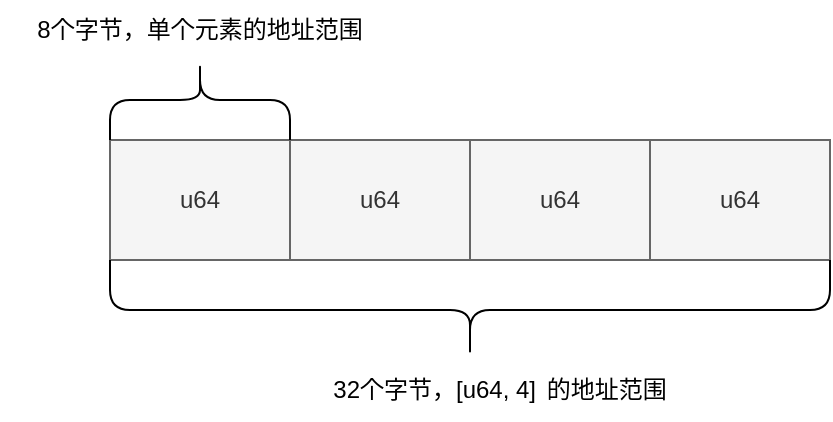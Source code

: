<mxfile version="24.2.0" type="device">
  <diagram name="第 1 页" id="BcIzWxUEE7DKoIyRU4ss">
    <mxGraphModel dx="954" dy="515" grid="1" gridSize="10" guides="1" tooltips="1" connect="1" arrows="1" fold="1" page="1" pageScale="1" pageWidth="3300" pageHeight="4681" math="0" shadow="0">
      <root>
        <mxCell id="0" />
        <mxCell id="1" parent="0" />
        <mxCell id="l487gDq7xmGsUWFIV58R-4" value="u64" style="rounded=0;whiteSpace=wrap;html=1;fillColor=#f5f5f5;fontColor=#333333;strokeColor=#666666;" vertex="1" parent="1">
          <mxGeometry x="240" y="200" width="90" height="60" as="geometry" />
        </mxCell>
        <mxCell id="l487gDq7xmGsUWFIV58R-5" value="u64" style="rounded=0;whiteSpace=wrap;html=1;fillColor=#f5f5f5;fontColor=#333333;strokeColor=#666666;" vertex="1" parent="1">
          <mxGeometry x="330" y="200" width="90" height="60" as="geometry" />
        </mxCell>
        <mxCell id="l487gDq7xmGsUWFIV58R-6" value="u64" style="rounded=0;whiteSpace=wrap;html=1;fillColor=#f5f5f5;fontColor=#333333;strokeColor=#666666;" vertex="1" parent="1">
          <mxGeometry x="420" y="200" width="90" height="60" as="geometry" />
        </mxCell>
        <mxCell id="l487gDq7xmGsUWFIV58R-7" value="u64" style="rounded=0;whiteSpace=wrap;html=1;fillColor=#f5f5f5;fontColor=#333333;strokeColor=#666666;" vertex="1" parent="1">
          <mxGeometry x="510" y="200" width="90" height="60" as="geometry" />
        </mxCell>
        <mxCell id="l487gDq7xmGsUWFIV58R-9" value="" style="shape=curlyBracket;whiteSpace=wrap;html=1;rounded=1;labelPosition=left;verticalLabelPosition=middle;align=right;verticalAlign=middle;direction=south;" vertex="1" parent="1">
          <mxGeometry x="240" y="160" width="90" height="40" as="geometry" />
        </mxCell>
        <mxCell id="l487gDq7xmGsUWFIV58R-10" value="8个字节，单个元素的地址范围" style="text;html=1;align=center;verticalAlign=middle;whiteSpace=wrap;rounded=0;" vertex="1" parent="1">
          <mxGeometry x="185" y="130" width="200" height="30" as="geometry" />
        </mxCell>
        <mxCell id="l487gDq7xmGsUWFIV58R-12" value="" style="shape=curlyBracket;whiteSpace=wrap;html=1;rounded=1;flipH=1;labelPosition=right;verticalLabelPosition=middle;align=left;verticalAlign=middle;direction=north;" vertex="1" parent="1">
          <mxGeometry x="240" y="260" width="360" height="50" as="geometry" />
        </mxCell>
        <mxCell id="l487gDq7xmGsUWFIV58R-13" value="32个字节，[u64, 4]&lt;span style=&quot;white-space: pre;&quot;&gt;&#x9;&lt;/span&gt;的地址范围" style="text;html=1;align=center;verticalAlign=middle;whiteSpace=wrap;rounded=0;" vertex="1" parent="1">
          <mxGeometry x="330" y="310" width="210" height="30" as="geometry" />
        </mxCell>
      </root>
    </mxGraphModel>
  </diagram>
</mxfile>
